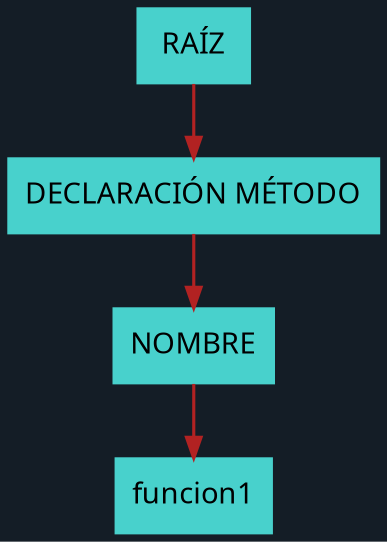 digraph AST {
graph[bgcolor="#141D26"]
node [shape=box style=filled color="#48D1CC" fontname= "Ubuntu" fontsize="14"];
edge[color="#B22222" penwidth="1.5"];Node1[label = "DECLARACIÓN MÉTODO"];
RAÍZ->Node1;
Node2[label = "NOMBRE"];
Node1->Node2;
Node3[label = "funcion1"];
Node2->Node3;

}